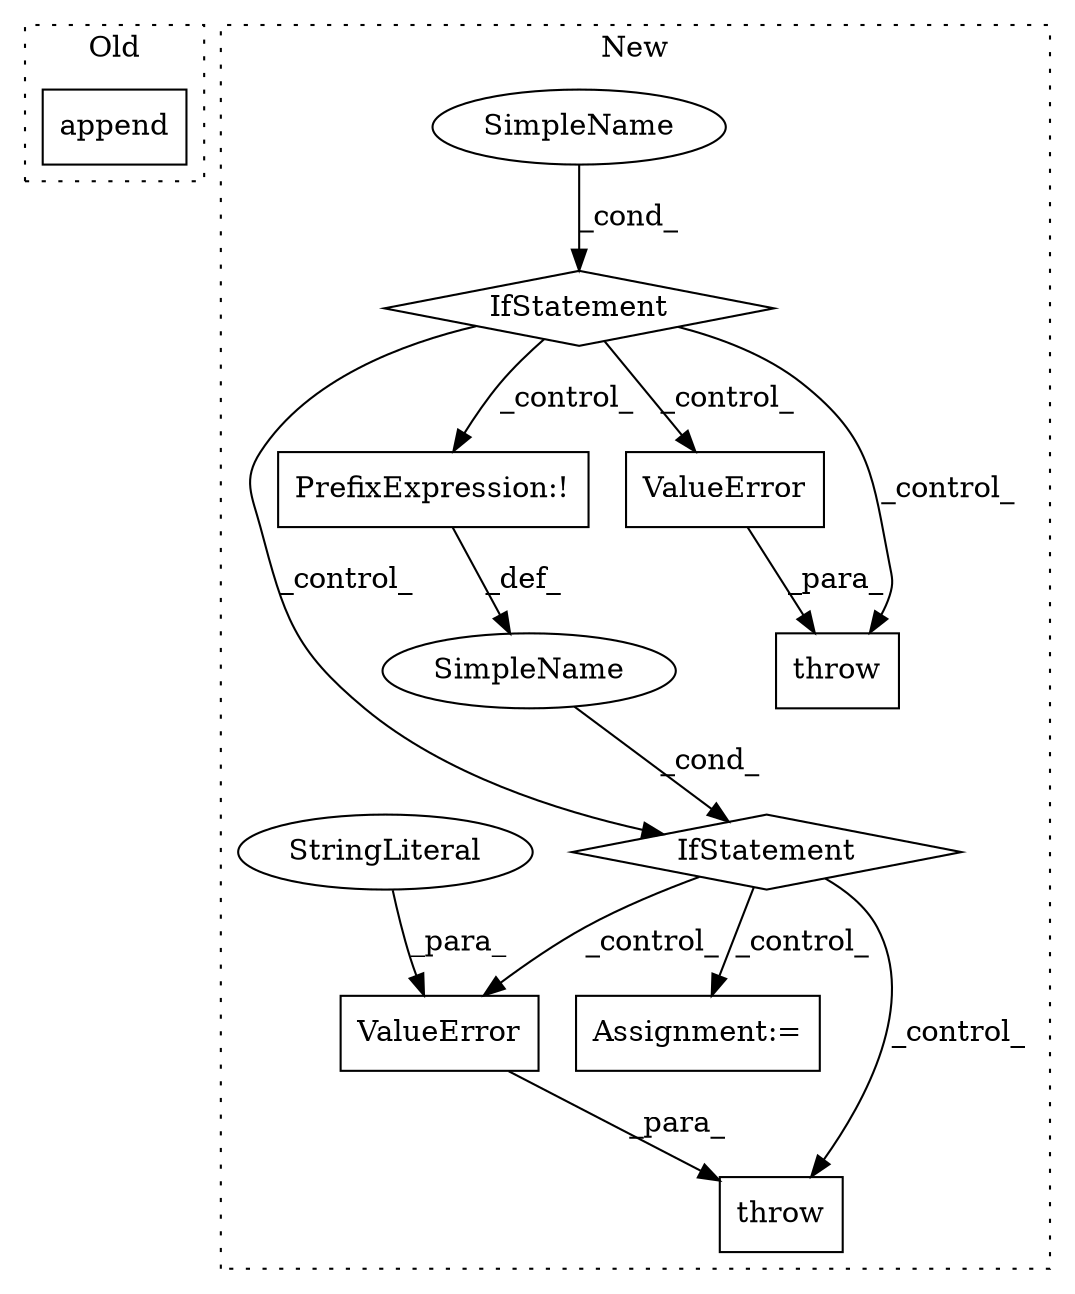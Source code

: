 digraph G {
subgraph cluster0 {
1 [label="append" a="32" s="4814,4883" l="7,1" shape="box"];
label = "Old";
style="dotted";
}
subgraph cluster1 {
2 [label="ValueError" a="32" s="4280,4365" l="11,1" shape="box"];
3 [label="throw" a="53" s="4274" l="6" shape="box"];
4 [label="SimpleName" a="42" s="" l="" shape="ellipse"];
5 [label="IfStatement" a="25" s="4238,4262" l="4,2" shape="diamond"];
6 [label="Assignment:=" a="7" s="4488" l="1" shape="box"];
7 [label="SimpleName" a="42" s="" l="" shape="ellipse"];
8 [label="IfStatement" a="25" s="4023,4079" l="8,2" shape="diamond"];
9 [label="StringLiteral" a="45" s="4291" l="74" shape="ellipse"];
10 [label="ValueError" a="32" s="4095,4191" l="11,1" shape="box"];
11 [label="PrefixExpression:!" a="38" s="4242" l="1" shape="box"];
12 [label="throw" a="53" s="4089" l="6" shape="box"];
label = "New";
style="dotted";
}
2 -> 3 [label="_para_"];
4 -> 5 [label="_cond_"];
5 -> 6 [label="_control_"];
5 -> 2 [label="_control_"];
5 -> 3 [label="_control_"];
7 -> 8 [label="_cond_"];
8 -> 5 [label="_control_"];
8 -> 12 [label="_control_"];
8 -> 10 [label="_control_"];
8 -> 11 [label="_control_"];
9 -> 2 [label="_para_"];
10 -> 12 [label="_para_"];
11 -> 4 [label="_def_"];
}